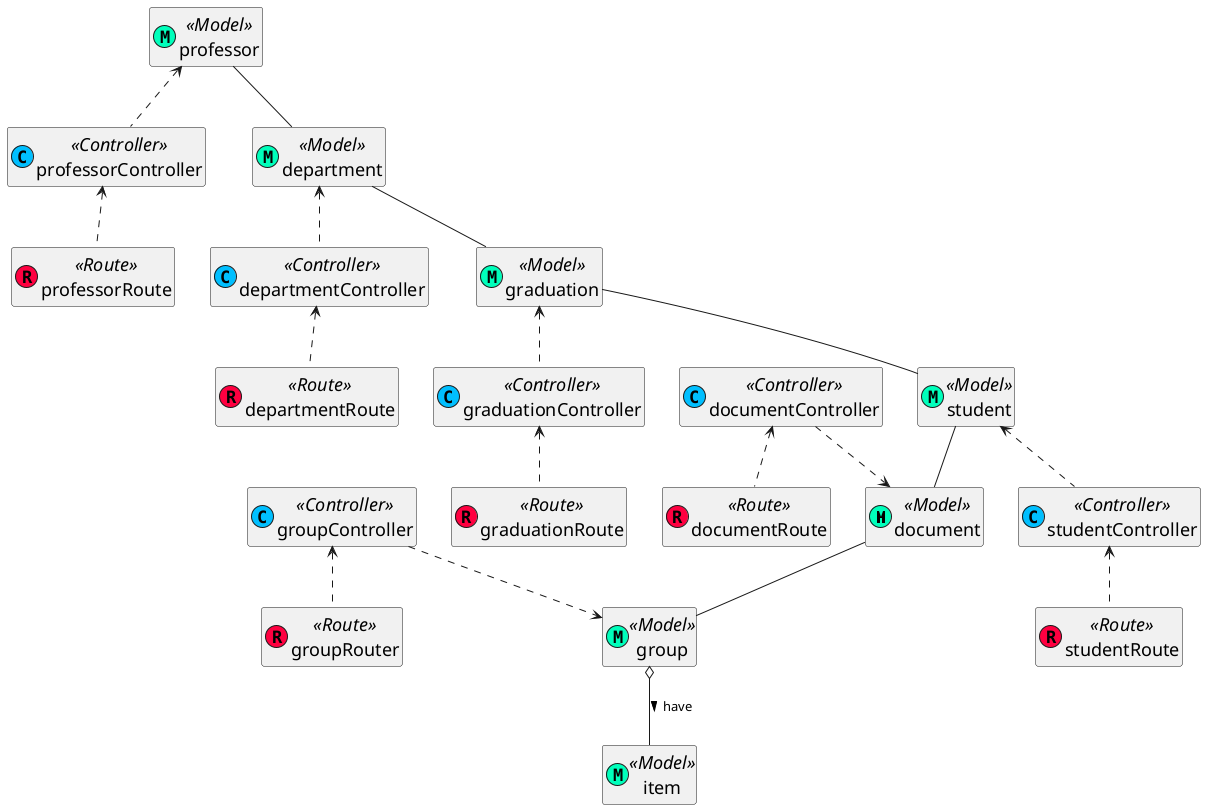 @startuml
skinparam classFontSize 18
skinparam ClassStereotypeFontSize 18
hide members
class document  <<(M, #00ffbb)Model>> {

}
class student <<(M, #00ffbb)Model>> { 

}
class professor <<(M, #00ffbb)Model>> {

}
class group <<(M, #00ffbb)Model>> {

}
class item <<(M, #00ffbb)Model>> {

}
class documentController <<(C, #00bfff)Controller>> {

}
class studentController <<(C, #00bfff)Controller>> {

}
class professorController <<(C, #00bfff)Controller>> {

}
class professorRoute <<(R, #ff0040)Route>> {

}
class studentRoute <<(R, #ff0040)Route>> {

}
class documentRoute  <<(R, #ff0040)Route>> {

}
class groupController <<(C, #00bfff) Controller>> {

}
class groupRouter <<(R, #ff0040)Route>> {

}
class department <<(M, #00ffbb)Model>> {

}
class departmentController <<(C, #00bfff) Controller>> {

}
class departmentRoute <<(R, #ff0040)Route>> {

}
class graduation <<(M, #00ffbb)Model>> {

}
class graduationController <<(C, #00bfff) Controller>> {

}
class graduationRoute <<(R, #ff0040)Route>> {

}

document --  group
student -- document
professor -- department
graduation -- student
department -- graduation
group o-- item: have >

documentController ..> document
student <.. studentController
professor <.. professorController
graduation <.. graduationController
department <.. departmentController

documentController <.. documentRoute
studentController <.. studentRoute
professorController <.. professorRoute
groupController ..> group
groupController <.. groupRouter
departmentController <.. departmentRoute
graduationController <.. graduationRoute

@enduml